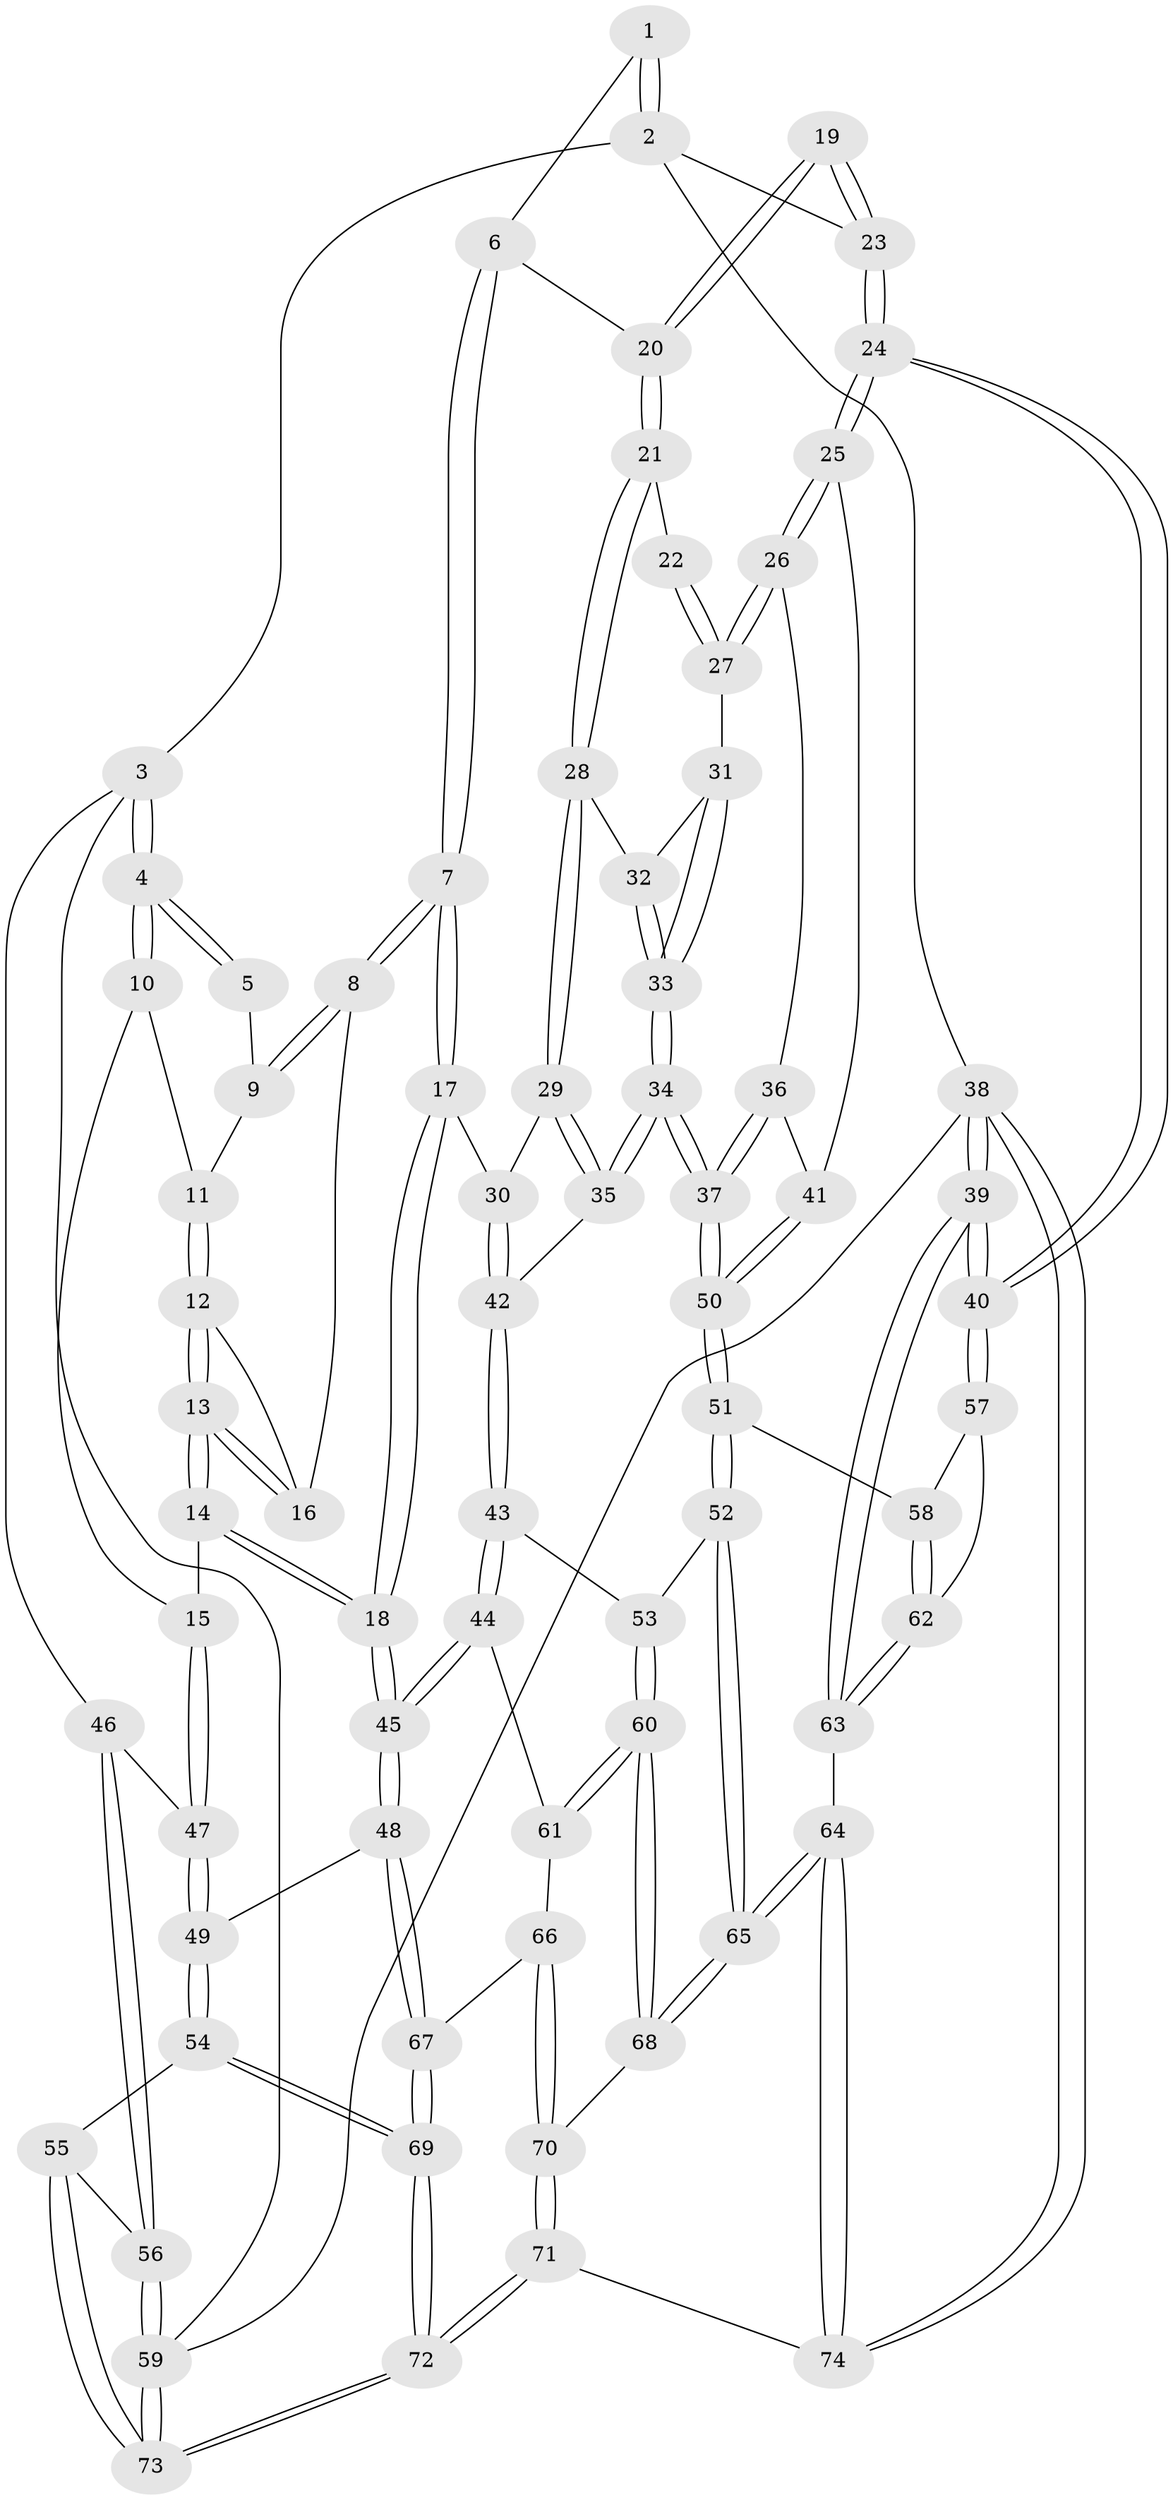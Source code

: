 // Generated by graph-tools (version 1.1) at 2025/27/03/09/25 03:27:03]
// undirected, 74 vertices, 182 edges
graph export_dot {
graph [start="1"]
  node [color=gray90,style=filled];
  1 [pos="+0.7124501480894307+0"];
  2 [pos="+1+0"];
  3 [pos="+0+0"];
  4 [pos="+0+0"];
  5 [pos="+0.48155187212986655+0"];
  6 [pos="+0.6818560391779219+0.2217250746174419"];
  7 [pos="+0.5644680806949192+0.2363638174640084"];
  8 [pos="+0.48346126142626245+0.13145259077295815"];
  9 [pos="+0.45520660656995765+0"];
  10 [pos="+0.17179995813736618+0.06422572241522051"];
  11 [pos="+0.27049365123504854+0.09796047465528436"];
  12 [pos="+0.2763408525128273+0.13052741602733256"];
  13 [pos="+0.26831273243051956+0.2859275110996471"];
  14 [pos="+0.23401313240518162+0.3545296846308364"];
  15 [pos="+0.17144766336178796+0.3487114845901634"];
  16 [pos="+0.41558232831662156+0.16799781022498683"];
  17 [pos="+0.4998022327721962+0.3692586985240501"];
  18 [pos="+0.27336709212991417+0.3842114448704963"];
  19 [pos="+1+0"];
  20 [pos="+0.6958051392710571+0.22742998710503554"];
  21 [pos="+0.7014707672196627+0.23522176947866974"];
  22 [pos="+0.893080582371547+0.29199537013470445"];
  23 [pos="+1+0"];
  24 [pos="+1+0.46570664211702445"];
  25 [pos="+1+0.45977391440464216"];
  26 [pos="+0.9096744083210747+0.3755672826177137"];
  27 [pos="+0.8903073335926487+0.36098756609603916"];
  28 [pos="+0.7282563118448708+0.31855686279333645"];
  29 [pos="+0.6730885426634734+0.4238215492328944"];
  30 [pos="+0.5110212810228396+0.38926548575922487"];
  31 [pos="+0.882515422393174+0.3643698110747719"];
  32 [pos="+0.7577749150353711+0.34755209834564854"];
  33 [pos="+0.7867723898396579+0.49020767185826264"];
  34 [pos="+0.772501761778277+0.553385608853029"];
  35 [pos="+0.7179673239733433+0.5020451443383452"];
  36 [pos="+0.8938318001783062+0.4785077286634006"];
  37 [pos="+0.7757879794801126+0.5642079877370195"];
  38 [pos="+1+1"];
  39 [pos="+1+0.8774016834931253"];
  40 [pos="+1+0.5743901840984693"];
  41 [pos="+1+0.4827442012529695"];
  42 [pos="+0.5262660737599876+0.4784150077674923"];
  43 [pos="+0.5155731843660392+0.6063496215826486"];
  44 [pos="+0.39145672841769097+0.634000168567233"];
  45 [pos="+0.3208497844517885+0.6312383778790445"];
  46 [pos="+0+0.3780958492243551"];
  47 [pos="+0+0.3807525345044299"];
  48 [pos="+0.3180554350895446+0.6341417095214457"];
  49 [pos="+0.22493882948763885+0.6960844628653617"];
  50 [pos="+0.7769097762813628+0.5987135997146187"];
  51 [pos="+0.7758973076252298+0.6078193190686423"];
  52 [pos="+0.7367150663242011+0.6526406208008313"];
  53 [pos="+0.5433936928223925+0.6251960226112384"];
  54 [pos="+0.19300226908772383+0.7506739512566041"];
  55 [pos="+0.1320283783082429+0.7703113302759512"];
  56 [pos="+0+0.6886244787992732"];
  57 [pos="+0.964597591529601+0.6367210054190781"];
  58 [pos="+0.8010930354116691+0.6152651926544285"];
  59 [pos="+0+1"];
  60 [pos="+0.5283179789480817+0.8204900889930906"];
  61 [pos="+0.443673438473076+0.7585391568967482"];
  62 [pos="+0.9406895868379939+0.7697551370699109"];
  63 [pos="+0.9587645635149122+0.8495347939273066"];
  64 [pos="+0.7688035918033864+0.91185491463245"];
  65 [pos="+0.7421778244677517+0.8638725500772535"];
  66 [pos="+0.39528272654419105+0.8136264921541119"];
  67 [pos="+0.3897903920967097+0.8127033047887061"];
  68 [pos="+0.5303834360928652+0.8282307673882962"];
  69 [pos="+0.2824876534568433+0.8953071438891579"];
  70 [pos="+0.4869602483027257+0.8712509360717277"];
  71 [pos="+0.37000336394329447+1"];
  72 [pos="+0.34442593874323707+1"];
  73 [pos="+0+1"];
  74 [pos="+0.7286936500943215+1"];
  1 -- 2;
  1 -- 2;
  1 -- 6;
  2 -- 3;
  2 -- 23;
  2 -- 38;
  3 -- 4;
  3 -- 4;
  3 -- 46;
  3 -- 59;
  4 -- 5;
  4 -- 5;
  4 -- 10;
  4 -- 10;
  5 -- 9;
  6 -- 7;
  6 -- 7;
  6 -- 20;
  7 -- 8;
  7 -- 8;
  7 -- 17;
  7 -- 17;
  8 -- 9;
  8 -- 9;
  8 -- 16;
  9 -- 11;
  10 -- 11;
  10 -- 15;
  11 -- 12;
  11 -- 12;
  12 -- 13;
  12 -- 13;
  12 -- 16;
  13 -- 14;
  13 -- 14;
  13 -- 16;
  13 -- 16;
  14 -- 15;
  14 -- 18;
  14 -- 18;
  15 -- 47;
  15 -- 47;
  17 -- 18;
  17 -- 18;
  17 -- 30;
  18 -- 45;
  18 -- 45;
  19 -- 20;
  19 -- 20;
  19 -- 23;
  19 -- 23;
  20 -- 21;
  20 -- 21;
  21 -- 22;
  21 -- 28;
  21 -- 28;
  22 -- 27;
  22 -- 27;
  23 -- 24;
  23 -- 24;
  24 -- 25;
  24 -- 25;
  24 -- 40;
  24 -- 40;
  25 -- 26;
  25 -- 26;
  25 -- 41;
  26 -- 27;
  26 -- 27;
  26 -- 36;
  27 -- 31;
  28 -- 29;
  28 -- 29;
  28 -- 32;
  29 -- 30;
  29 -- 35;
  29 -- 35;
  30 -- 42;
  30 -- 42;
  31 -- 32;
  31 -- 33;
  31 -- 33;
  32 -- 33;
  32 -- 33;
  33 -- 34;
  33 -- 34;
  34 -- 35;
  34 -- 35;
  34 -- 37;
  34 -- 37;
  35 -- 42;
  36 -- 37;
  36 -- 37;
  36 -- 41;
  37 -- 50;
  37 -- 50;
  38 -- 39;
  38 -- 39;
  38 -- 74;
  38 -- 74;
  38 -- 59;
  39 -- 40;
  39 -- 40;
  39 -- 63;
  39 -- 63;
  40 -- 57;
  40 -- 57;
  41 -- 50;
  41 -- 50;
  42 -- 43;
  42 -- 43;
  43 -- 44;
  43 -- 44;
  43 -- 53;
  44 -- 45;
  44 -- 45;
  44 -- 61;
  45 -- 48;
  45 -- 48;
  46 -- 47;
  46 -- 56;
  46 -- 56;
  47 -- 49;
  47 -- 49;
  48 -- 49;
  48 -- 67;
  48 -- 67;
  49 -- 54;
  49 -- 54;
  50 -- 51;
  50 -- 51;
  51 -- 52;
  51 -- 52;
  51 -- 58;
  52 -- 53;
  52 -- 65;
  52 -- 65;
  53 -- 60;
  53 -- 60;
  54 -- 55;
  54 -- 69;
  54 -- 69;
  55 -- 56;
  55 -- 73;
  55 -- 73;
  56 -- 59;
  56 -- 59;
  57 -- 58;
  57 -- 62;
  58 -- 62;
  58 -- 62;
  59 -- 73;
  59 -- 73;
  60 -- 61;
  60 -- 61;
  60 -- 68;
  60 -- 68;
  61 -- 66;
  62 -- 63;
  62 -- 63;
  63 -- 64;
  64 -- 65;
  64 -- 65;
  64 -- 74;
  64 -- 74;
  65 -- 68;
  65 -- 68;
  66 -- 67;
  66 -- 70;
  66 -- 70;
  67 -- 69;
  67 -- 69;
  68 -- 70;
  69 -- 72;
  69 -- 72;
  70 -- 71;
  70 -- 71;
  71 -- 72;
  71 -- 72;
  71 -- 74;
  72 -- 73;
  72 -- 73;
}
